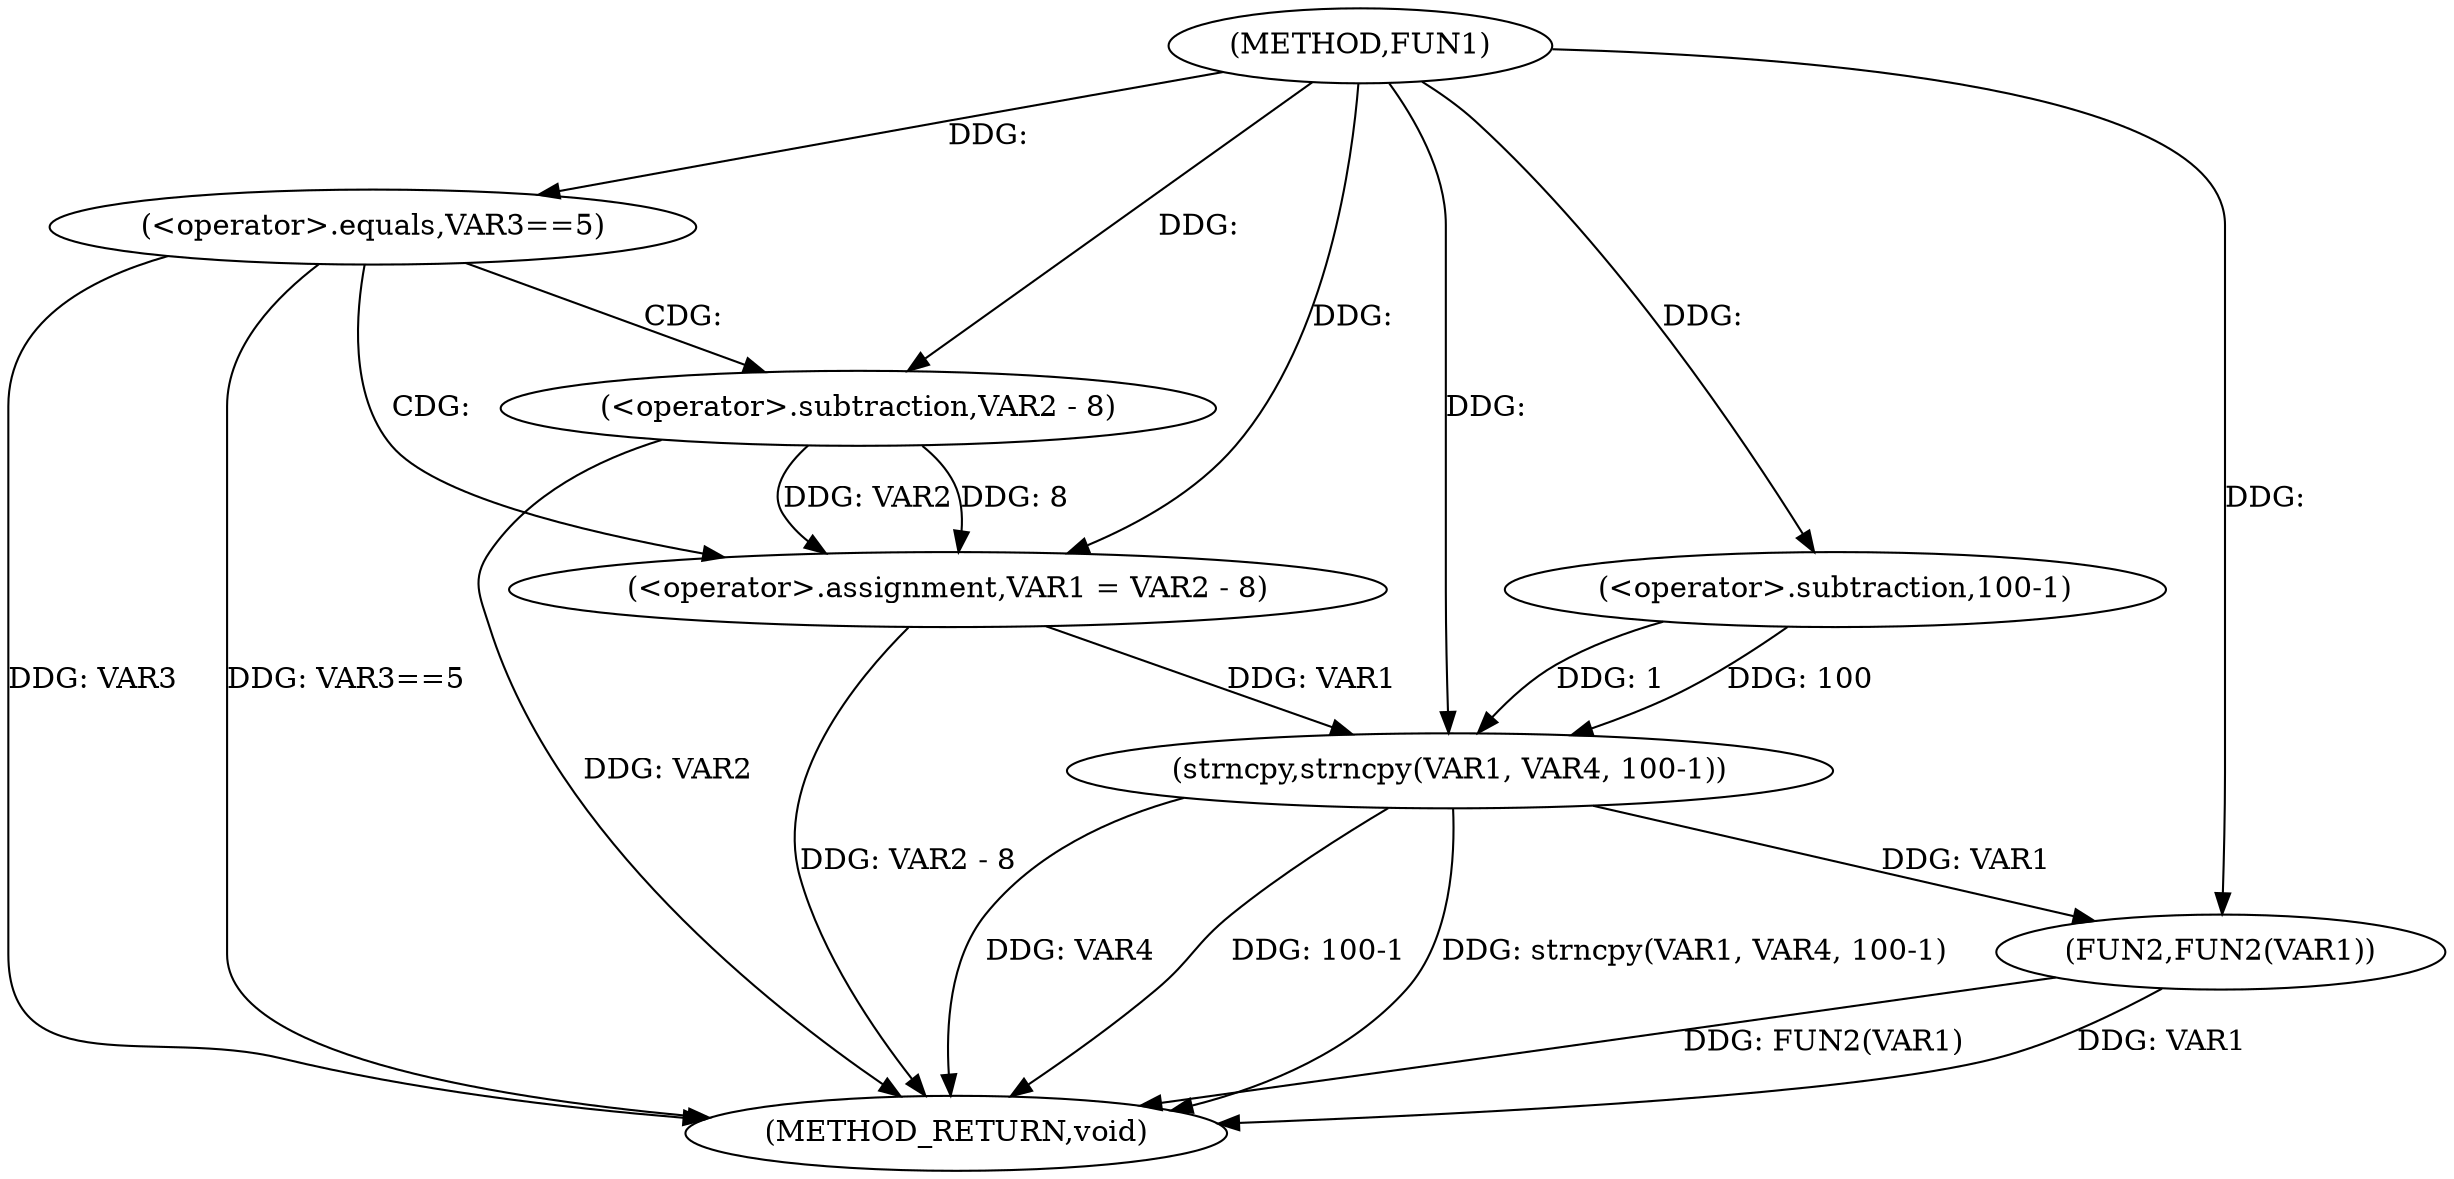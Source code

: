 digraph FUN1 {  
"1000100" [label = "(METHOD,FUN1)" ]
"1000124" [label = "(METHOD_RETURN,void)" ]
"1000105" [label = "(<operator>.equals,VAR3==5)" ]
"1000109" [label = "(<operator>.assignment,VAR1 = VAR2 - 8)" ]
"1000111" [label = "(<operator>.subtraction,VAR2 - 8)" ]
"1000116" [label = "(strncpy,strncpy(VAR1, VAR4, 100-1))" ]
"1000119" [label = "(<operator>.subtraction,100-1)" ]
"1000122" [label = "(FUN2,FUN2(VAR1))" ]
  "1000105" -> "1000124"  [ label = "DDG: VAR3==5"] 
  "1000122" -> "1000124"  [ label = "DDG: VAR1"] 
  "1000116" -> "1000124"  [ label = "DDG: VAR4"] 
  "1000111" -> "1000124"  [ label = "DDG: VAR2"] 
  "1000122" -> "1000124"  [ label = "DDG: FUN2(VAR1)"] 
  "1000116" -> "1000124"  [ label = "DDG: 100-1"] 
  "1000109" -> "1000124"  [ label = "DDG: VAR2 - 8"] 
  "1000116" -> "1000124"  [ label = "DDG: strncpy(VAR1, VAR4, 100-1)"] 
  "1000105" -> "1000124"  [ label = "DDG: VAR3"] 
  "1000100" -> "1000105"  [ label = "DDG: "] 
  "1000111" -> "1000109"  [ label = "DDG: VAR2"] 
  "1000111" -> "1000109"  [ label = "DDG: 8"] 
  "1000100" -> "1000109"  [ label = "DDG: "] 
  "1000100" -> "1000111"  [ label = "DDG: "] 
  "1000109" -> "1000116"  [ label = "DDG: VAR1"] 
  "1000100" -> "1000116"  [ label = "DDG: "] 
  "1000119" -> "1000116"  [ label = "DDG: 100"] 
  "1000119" -> "1000116"  [ label = "DDG: 1"] 
  "1000100" -> "1000119"  [ label = "DDG: "] 
  "1000116" -> "1000122"  [ label = "DDG: VAR1"] 
  "1000100" -> "1000122"  [ label = "DDG: "] 
  "1000105" -> "1000109"  [ label = "CDG: "] 
  "1000105" -> "1000111"  [ label = "CDG: "] 
}
